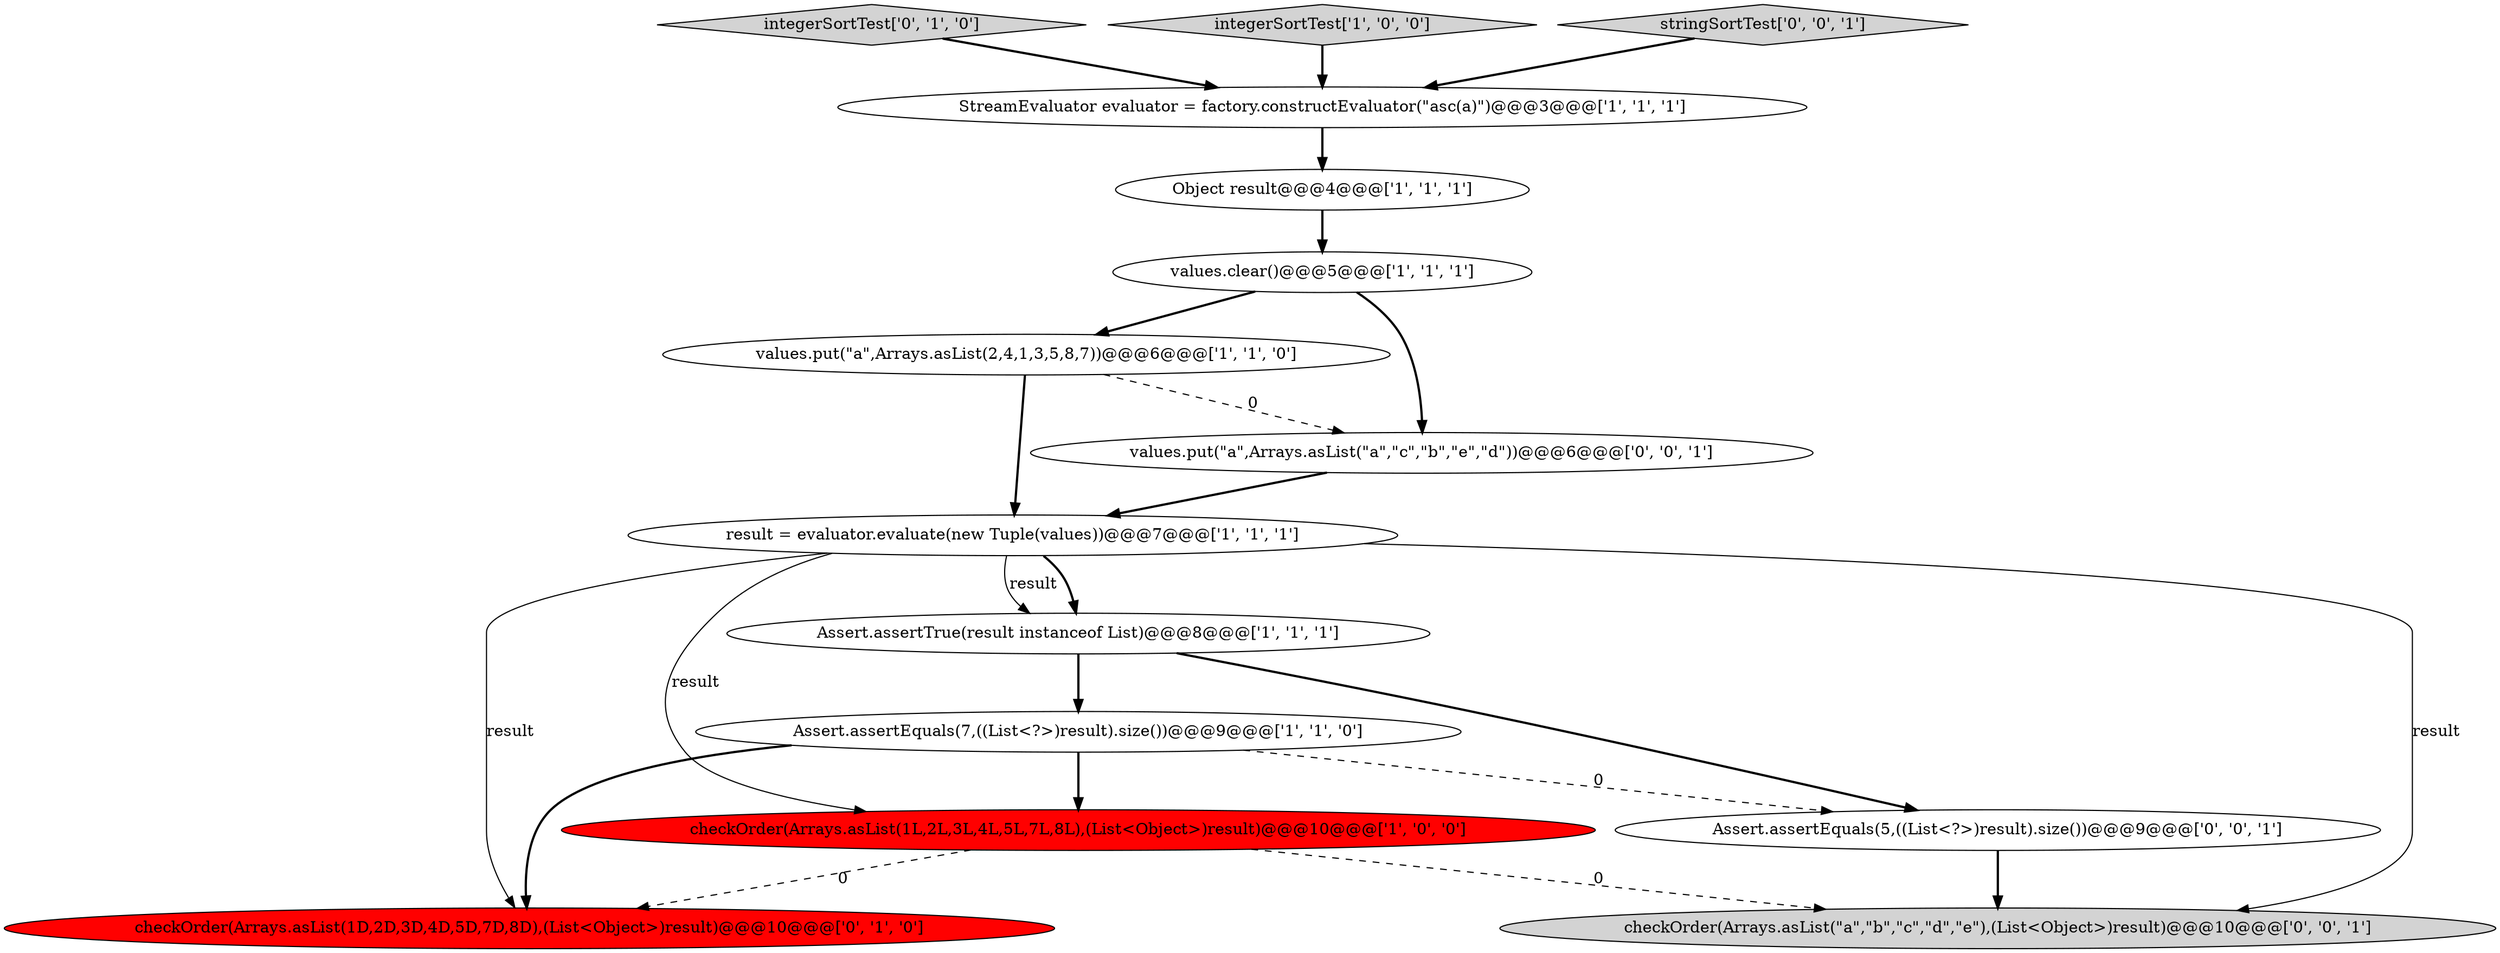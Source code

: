 digraph {
1 [style = filled, label = "Object result@@@4@@@['1', '1', '1']", fillcolor = white, shape = ellipse image = "AAA0AAABBB1BBB"];
5 [style = filled, label = "StreamEvaluator evaluator = factory.constructEvaluator(\"asc(a)\")@@@3@@@['1', '1', '1']", fillcolor = white, shape = ellipse image = "AAA0AAABBB1BBB"];
6 [style = filled, label = "Assert.assertTrue(result instanceof List)@@@8@@@['1', '1', '1']", fillcolor = white, shape = ellipse image = "AAA0AAABBB1BBB"];
10 [style = filled, label = "integerSortTest['0', '1', '0']", fillcolor = lightgray, shape = diamond image = "AAA0AAABBB2BBB"];
4 [style = filled, label = "checkOrder(Arrays.asList(1L,2L,3L,4L,5L,7L,8L),(List<Object>)result)@@@10@@@['1', '0', '0']", fillcolor = red, shape = ellipse image = "AAA1AAABBB1BBB"];
13 [style = filled, label = "checkOrder(Arrays.asList(\"a\",\"b\",\"c\",\"d\",\"e\"),(List<Object>)result)@@@10@@@['0', '0', '1']", fillcolor = lightgray, shape = ellipse image = "AAA0AAABBB3BBB"];
9 [style = filled, label = "checkOrder(Arrays.asList(1D,2D,3D,4D,5D,7D,8D),(List<Object>)result)@@@10@@@['0', '1', '0']", fillcolor = red, shape = ellipse image = "AAA1AAABBB2BBB"];
2 [style = filled, label = "values.put(\"a\",Arrays.asList(2,4,1,3,5,8,7))@@@6@@@['1', '1', '0']", fillcolor = white, shape = ellipse image = "AAA0AAABBB1BBB"];
12 [style = filled, label = "values.put(\"a\",Arrays.asList(\"a\",\"c\",\"b\",\"e\",\"d\"))@@@6@@@['0', '0', '1']", fillcolor = white, shape = ellipse image = "AAA0AAABBB3BBB"];
0 [style = filled, label = "Assert.assertEquals(7,((List<?>)result).size())@@@9@@@['1', '1', '0']", fillcolor = white, shape = ellipse image = "AAA0AAABBB1BBB"];
8 [style = filled, label = "values.clear()@@@5@@@['1', '1', '1']", fillcolor = white, shape = ellipse image = "AAA0AAABBB1BBB"];
14 [style = filled, label = "Assert.assertEquals(5,((List<?>)result).size())@@@9@@@['0', '0', '1']", fillcolor = white, shape = ellipse image = "AAA0AAABBB3BBB"];
7 [style = filled, label = "integerSortTest['1', '0', '0']", fillcolor = lightgray, shape = diamond image = "AAA0AAABBB1BBB"];
11 [style = filled, label = "stringSortTest['0', '0', '1']", fillcolor = lightgray, shape = diamond image = "AAA0AAABBB3BBB"];
3 [style = filled, label = "result = evaluator.evaluate(new Tuple(values))@@@7@@@['1', '1', '1']", fillcolor = white, shape = ellipse image = "AAA0AAABBB1BBB"];
3->13 [style = solid, label="result"];
0->9 [style = bold, label=""];
1->8 [style = bold, label=""];
2->3 [style = bold, label=""];
3->6 [style = bold, label=""];
6->0 [style = bold, label=""];
3->9 [style = solid, label="result"];
6->14 [style = bold, label=""];
0->14 [style = dashed, label="0"];
5->1 [style = bold, label=""];
11->5 [style = bold, label=""];
4->9 [style = dashed, label="0"];
7->5 [style = bold, label=""];
2->12 [style = dashed, label="0"];
10->5 [style = bold, label=""];
8->2 [style = bold, label=""];
3->6 [style = solid, label="result"];
0->4 [style = bold, label=""];
8->12 [style = bold, label=""];
12->3 [style = bold, label=""];
14->13 [style = bold, label=""];
4->13 [style = dashed, label="0"];
3->4 [style = solid, label="result"];
}

